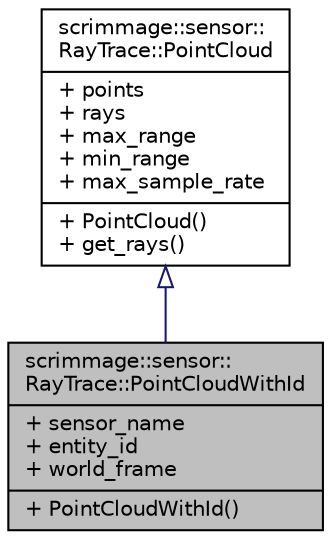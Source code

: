 digraph "scrimmage::sensor::RayTrace::PointCloudWithId"
{
 // LATEX_PDF_SIZE
  edge [fontname="Helvetica",fontsize="10",labelfontname="Helvetica",labelfontsize="10"];
  node [fontname="Helvetica",fontsize="10",shape=record];
  Node1 [label="{scrimmage::sensor::\lRayTrace::PointCloudWithId\n|+ sensor_name\l+ entity_id\l+ world_frame\l|+ PointCloudWithId()\l}",height=0.2,width=0.4,color="black", fillcolor="grey75", style="filled", fontcolor="black",tooltip=" "];
  Node2 -> Node1 [dir="back",color="midnightblue",fontsize="10",style="solid",arrowtail="onormal",fontname="Helvetica"];
  Node2 [label="{scrimmage::sensor::\lRayTrace::PointCloud\n|+ points\l+ rays\l+ max_range\l+ min_range\l+ max_sample_rate\l|+ PointCloud()\l+ get_rays()\l}",height=0.2,width=0.4,color="black", fillcolor="white", style="filled",URL="$classscrimmage_1_1sensor_1_1RayTrace_1_1PointCloud.html",tooltip=" "];
}
